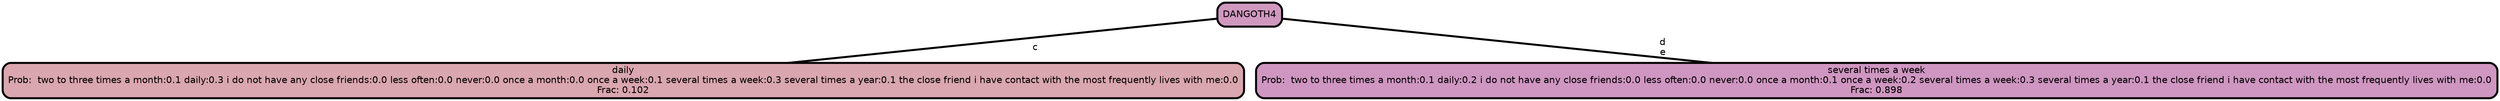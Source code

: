graph Tree {
node [shape=box, style="filled, rounded",color="black",penwidth="3",fontcolor="black",                 fontname=helvetica] ;
graph [ranksep="0 equally", splines=straight,                 bgcolor=transparent, dpi=200] ;
edge [fontname=helvetica, color=black] ;
0 [label="daily
Prob:  two to three times a month:0.1 daily:0.3 i do not have any close friends:0.0 less often:0.0 never:0.0 once a month:0.0 once a week:0.1 several times a week:0.3 several times a year:0.1 the close friend i have contact with the most frequently lives with me:0.0
Frac: 0.102", fillcolor="#daa6af"] ;
1 [label="DANGOTH4", fillcolor="#d098bf"] ;
2 [label="several times a week
Prob:  two to three times a month:0.1 daily:0.2 i do not have any close friends:0.0 less often:0.0 never:0.0 once a month:0.1 once a week:0.2 several times a week:0.3 several times a year:0.1 the close friend i have contact with the most frequently lives with me:0.0
Frac: 0.898", fillcolor="#cf96c1"] ;
1 -- 0 [label=" c",penwidth=3] ;
1 -- 2 [label=" d\n e",penwidth=3] ;
{rank = same;}}
